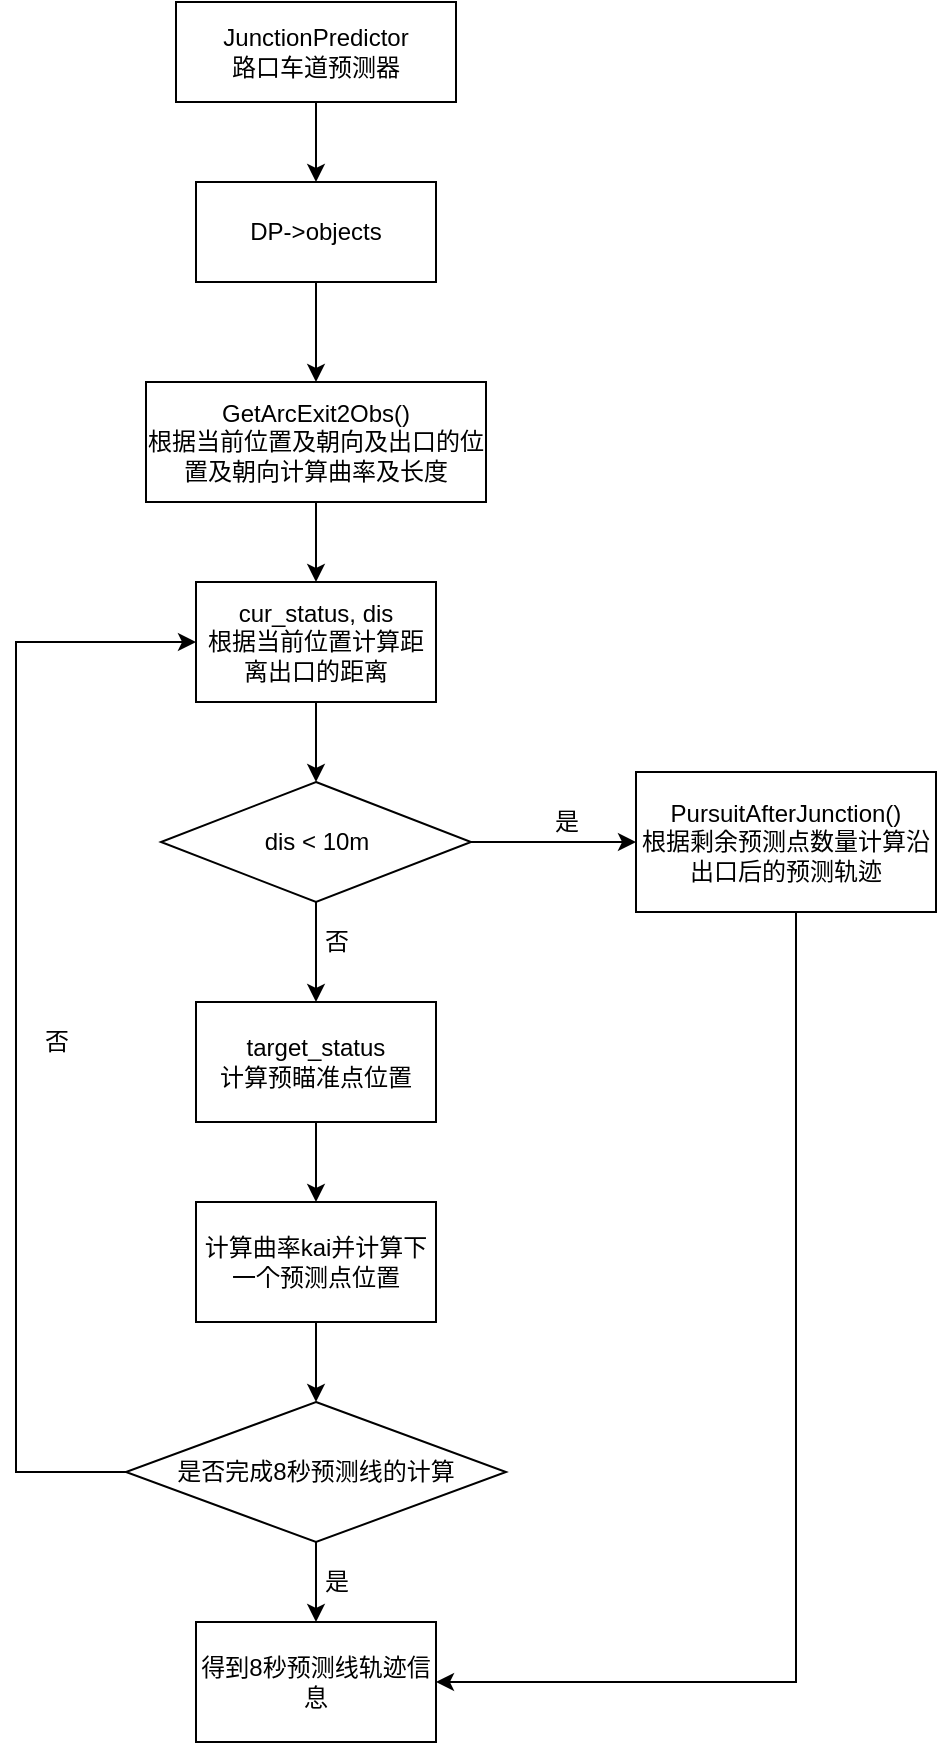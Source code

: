 <mxfile version="16.5.4" type="github">
  <diagram id="IJIWojkRPahus5xYNfnj" name="Page-1">
    <mxGraphModel dx="1355" dy="799" grid="1" gridSize="10" guides="1" tooltips="1" connect="1" arrows="1" fold="1" page="1" pageScale="1" pageWidth="1654" pageHeight="2336" math="0" shadow="0">
      <root>
        <mxCell id="0" />
        <mxCell id="1" parent="0" />
        <mxCell id="lAFTrW0byjjk6NbHgaCr-5" value="" style="edgeStyle=orthogonalEdgeStyle;rounded=0;orthogonalLoop=1;jettySize=auto;html=1;" edge="1" parent="1" source="lAFTrW0byjjk6NbHgaCr-1" target="lAFTrW0byjjk6NbHgaCr-4">
          <mxGeometry relative="1" as="geometry" />
        </mxCell>
        <mxCell id="lAFTrW0byjjk6NbHgaCr-1" value="&lt;div&gt;JunctionPredictor&lt;/div&gt;&lt;div&gt;路口车道预测器&lt;br&gt;&lt;/div&gt;" style="rounded=0;whiteSpace=wrap;html=1;" vertex="1" parent="1">
          <mxGeometry x="370" y="370" width="140" height="50" as="geometry" />
        </mxCell>
        <mxCell id="lAFTrW0byjjk6NbHgaCr-28" value="" style="edgeStyle=orthogonalEdgeStyle;rounded=0;orthogonalLoop=1;jettySize=auto;html=1;" edge="1" parent="1" source="lAFTrW0byjjk6NbHgaCr-4">
          <mxGeometry relative="1" as="geometry">
            <mxPoint x="440" y="560" as="targetPoint" />
          </mxGeometry>
        </mxCell>
        <mxCell id="lAFTrW0byjjk6NbHgaCr-4" value="DP-&amp;gt;objects" style="whiteSpace=wrap;html=1;rounded=0;" vertex="1" parent="1">
          <mxGeometry x="380" y="460" width="120" height="50" as="geometry" />
        </mxCell>
        <mxCell id="lAFTrW0byjjk6NbHgaCr-15" value="" style="edgeStyle=orthogonalEdgeStyle;rounded=0;orthogonalLoop=1;jettySize=auto;html=1;" edge="1" parent="1" source="lAFTrW0byjjk6NbHgaCr-12" target="lAFTrW0byjjk6NbHgaCr-14">
          <mxGeometry relative="1" as="geometry" />
        </mxCell>
        <mxCell id="lAFTrW0byjjk6NbHgaCr-12" value="&lt;div&gt;GetArcExit2Obs()&lt;/div&gt;&lt;div&gt;根据当前位置及朝向及出口的位置及朝向计算曲率及长度&lt;br&gt;&lt;/div&gt;" style="whiteSpace=wrap;html=1;rounded=0;" vertex="1" parent="1">
          <mxGeometry x="355" y="560" width="170" height="60" as="geometry" />
        </mxCell>
        <mxCell id="lAFTrW0byjjk6NbHgaCr-17" value="" style="edgeStyle=orthogonalEdgeStyle;rounded=0;orthogonalLoop=1;jettySize=auto;html=1;" edge="1" parent="1" source="lAFTrW0byjjk6NbHgaCr-14">
          <mxGeometry relative="1" as="geometry">
            <mxPoint x="440" y="760" as="targetPoint" />
          </mxGeometry>
        </mxCell>
        <mxCell id="lAFTrW0byjjk6NbHgaCr-14" value="&lt;div&gt;cur_status, dis&lt;/div&gt;&lt;div&gt;根据当前位置计算距离出口的距离&lt;br&gt;&lt;/div&gt;" style="whiteSpace=wrap;html=1;rounded=0;" vertex="1" parent="1">
          <mxGeometry x="380" y="660" width="120" height="60" as="geometry" />
        </mxCell>
        <mxCell id="lAFTrW0byjjk6NbHgaCr-32" value="" style="edgeStyle=orthogonalEdgeStyle;rounded=0;orthogonalLoop=1;jettySize=auto;html=1;" edge="1" parent="1" source="lAFTrW0byjjk6NbHgaCr-30" target="lAFTrW0byjjk6NbHgaCr-31">
          <mxGeometry relative="1" as="geometry" />
        </mxCell>
        <mxCell id="lAFTrW0byjjk6NbHgaCr-35" value="" style="edgeStyle=orthogonalEdgeStyle;rounded=0;orthogonalLoop=1;jettySize=auto;html=1;" edge="1" parent="1" source="lAFTrW0byjjk6NbHgaCr-30" target="lAFTrW0byjjk6NbHgaCr-34">
          <mxGeometry relative="1" as="geometry" />
        </mxCell>
        <mxCell id="lAFTrW0byjjk6NbHgaCr-30" value="dis &amp;lt; 10m" style="rhombus;whiteSpace=wrap;html=1;" vertex="1" parent="1">
          <mxGeometry x="362.5" y="760" width="155" height="60" as="geometry" />
        </mxCell>
        <mxCell id="lAFTrW0byjjk6NbHgaCr-38" value="" style="edgeStyle=orthogonalEdgeStyle;rounded=0;orthogonalLoop=1;jettySize=auto;html=1;" edge="1" parent="1" source="lAFTrW0byjjk6NbHgaCr-31" target="lAFTrW0byjjk6NbHgaCr-37">
          <mxGeometry relative="1" as="geometry" />
        </mxCell>
        <mxCell id="lAFTrW0byjjk6NbHgaCr-31" value="&lt;div&gt;target_status&lt;/div&gt;&lt;div&gt;计算预瞄准点位置&lt;br&gt;&lt;/div&gt;" style="whiteSpace=wrap;html=1;" vertex="1" parent="1">
          <mxGeometry x="380" y="870" width="120" height="60" as="geometry" />
        </mxCell>
        <mxCell id="lAFTrW0byjjk6NbHgaCr-33" value="否" style="text;html=1;align=center;verticalAlign=middle;resizable=0;points=[];autosize=1;strokeColor=none;fillColor=none;" vertex="1" parent="1">
          <mxGeometry x="435" y="830" width="30" height="20" as="geometry" />
        </mxCell>
        <mxCell id="lAFTrW0byjjk6NbHgaCr-46" style="edgeStyle=orthogonalEdgeStyle;rounded=0;orthogonalLoop=1;jettySize=auto;html=1;entryX=1;entryY=0.5;entryDx=0;entryDy=0;" edge="1" parent="1" source="lAFTrW0byjjk6NbHgaCr-34" target="lAFTrW0byjjk6NbHgaCr-43">
          <mxGeometry relative="1" as="geometry">
            <Array as="points">
              <mxPoint x="680" y="1210" />
            </Array>
          </mxGeometry>
        </mxCell>
        <mxCell id="lAFTrW0byjjk6NbHgaCr-34" value="&lt;div&gt;PursuitAfterJunction()&lt;br&gt;&lt;/div&gt;&lt;div&gt;根据剩余预测点数量计算沿出口后的预测轨迹&lt;/div&gt;" style="whiteSpace=wrap;html=1;" vertex="1" parent="1">
          <mxGeometry x="600" y="755" width="150" height="70" as="geometry" />
        </mxCell>
        <mxCell id="lAFTrW0byjjk6NbHgaCr-36" value="是" style="text;html=1;align=center;verticalAlign=middle;resizable=0;points=[];autosize=1;strokeColor=none;fillColor=none;" vertex="1" parent="1">
          <mxGeometry x="550" y="770" width="30" height="20" as="geometry" />
        </mxCell>
        <mxCell id="lAFTrW0byjjk6NbHgaCr-40" value="" style="edgeStyle=orthogonalEdgeStyle;rounded=0;orthogonalLoop=1;jettySize=auto;html=1;" edge="1" parent="1" source="lAFTrW0byjjk6NbHgaCr-37" target="lAFTrW0byjjk6NbHgaCr-39">
          <mxGeometry relative="1" as="geometry" />
        </mxCell>
        <mxCell id="lAFTrW0byjjk6NbHgaCr-37" value="计算曲率kai并计算下一个预测点位置" style="whiteSpace=wrap;html=1;" vertex="1" parent="1">
          <mxGeometry x="380" y="970" width="120" height="60" as="geometry" />
        </mxCell>
        <mxCell id="lAFTrW0byjjk6NbHgaCr-41" style="edgeStyle=orthogonalEdgeStyle;rounded=0;orthogonalLoop=1;jettySize=auto;html=1;entryX=0;entryY=0.5;entryDx=0;entryDy=0;" edge="1" parent="1" source="lAFTrW0byjjk6NbHgaCr-39" target="lAFTrW0byjjk6NbHgaCr-14">
          <mxGeometry relative="1" as="geometry">
            <Array as="points">
              <mxPoint x="290" y="1105" />
              <mxPoint x="290" y="690" />
            </Array>
          </mxGeometry>
        </mxCell>
        <mxCell id="lAFTrW0byjjk6NbHgaCr-44" value="" style="edgeStyle=orthogonalEdgeStyle;rounded=0;orthogonalLoop=1;jettySize=auto;html=1;" edge="1" parent="1" source="lAFTrW0byjjk6NbHgaCr-39" target="lAFTrW0byjjk6NbHgaCr-43">
          <mxGeometry relative="1" as="geometry" />
        </mxCell>
        <mxCell id="lAFTrW0byjjk6NbHgaCr-39" value="是否完成8秒预测线的计算" style="rhombus;whiteSpace=wrap;html=1;" vertex="1" parent="1">
          <mxGeometry x="345" y="1070" width="190" height="70" as="geometry" />
        </mxCell>
        <mxCell id="lAFTrW0byjjk6NbHgaCr-42" value="否" style="text;html=1;align=center;verticalAlign=middle;resizable=0;points=[];autosize=1;strokeColor=none;fillColor=none;" vertex="1" parent="1">
          <mxGeometry x="295" y="880" width="30" height="20" as="geometry" />
        </mxCell>
        <mxCell id="lAFTrW0byjjk6NbHgaCr-43" value="得到8秒预测线轨迹信息" style="whiteSpace=wrap;html=1;" vertex="1" parent="1">
          <mxGeometry x="380" y="1180" width="120" height="60" as="geometry" />
        </mxCell>
        <mxCell id="lAFTrW0byjjk6NbHgaCr-45" value="是" style="text;html=1;align=center;verticalAlign=middle;resizable=0;points=[];autosize=1;strokeColor=none;fillColor=none;" vertex="1" parent="1">
          <mxGeometry x="435" y="1150" width="30" height="20" as="geometry" />
        </mxCell>
      </root>
    </mxGraphModel>
  </diagram>
</mxfile>

